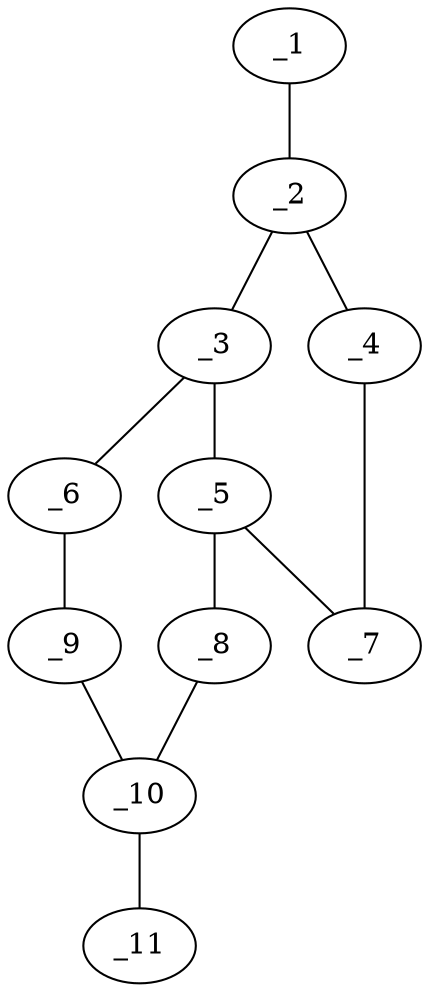 graph molid160451 {
	_1	 [charge=0,
		chem=1,
		symbol="C  ",
		x="5.8581",
		y="1.38"];
	_2	 [charge=0,
		chem=1,
		symbol="C  ",
		x="5.5491",
		y="0.429"];
	_1 -- _2	 [valence=1];
	_3	 [charge=0,
		chem=4,
		symbol="N  ",
		x="4.5981",
		y="0.12"];
	_2 -- _3	 [valence=1];
	_4	 [charge=0,
		chem=4,
		symbol="N  ",
		x="6.1369",
		y="-0.38"];
	_2 -- _4	 [valence=2];
	_5	 [charge=0,
		chem=1,
		symbol="C  ",
		x="4.5981",
		y="-0.88"];
	_3 -- _5	 [valence=1];
	_6	 [charge=0,
		chem=1,
		symbol="C  ",
		x="3.732",
		y="0.62"];
	_3 -- _6	 [valence=1];
	_7	 [charge=0,
		chem=1,
		symbol="C  ",
		x="5.5491",
		y="-1.189"];
	_4 -- _7	 [valence=1];
	_5 -- _7	 [valence=2];
	_8	 [charge=0,
		chem=1,
		symbol="C  ",
		x="3.7321",
		y="-1.38"];
	_5 -- _8	 [valence=1];
	_9	 [charge=0,
		chem=1,
		symbol="C  ",
		x="2.866",
		y="0.12"];
	_6 -- _9	 [valence=2];
	_10	 [charge=1,
		chem=4,
		symbol="N  ",
		x="2.866",
		y="-0.88"];
	_8 -- _10	 [valence=2];
	_9 -- _10	 [valence=1];
	_11	 [charge="-1",
		chem=2,
		symbol="O  ",
		x=2,
		y="-1.38"];
	_10 -- _11	 [valence=1];
}
